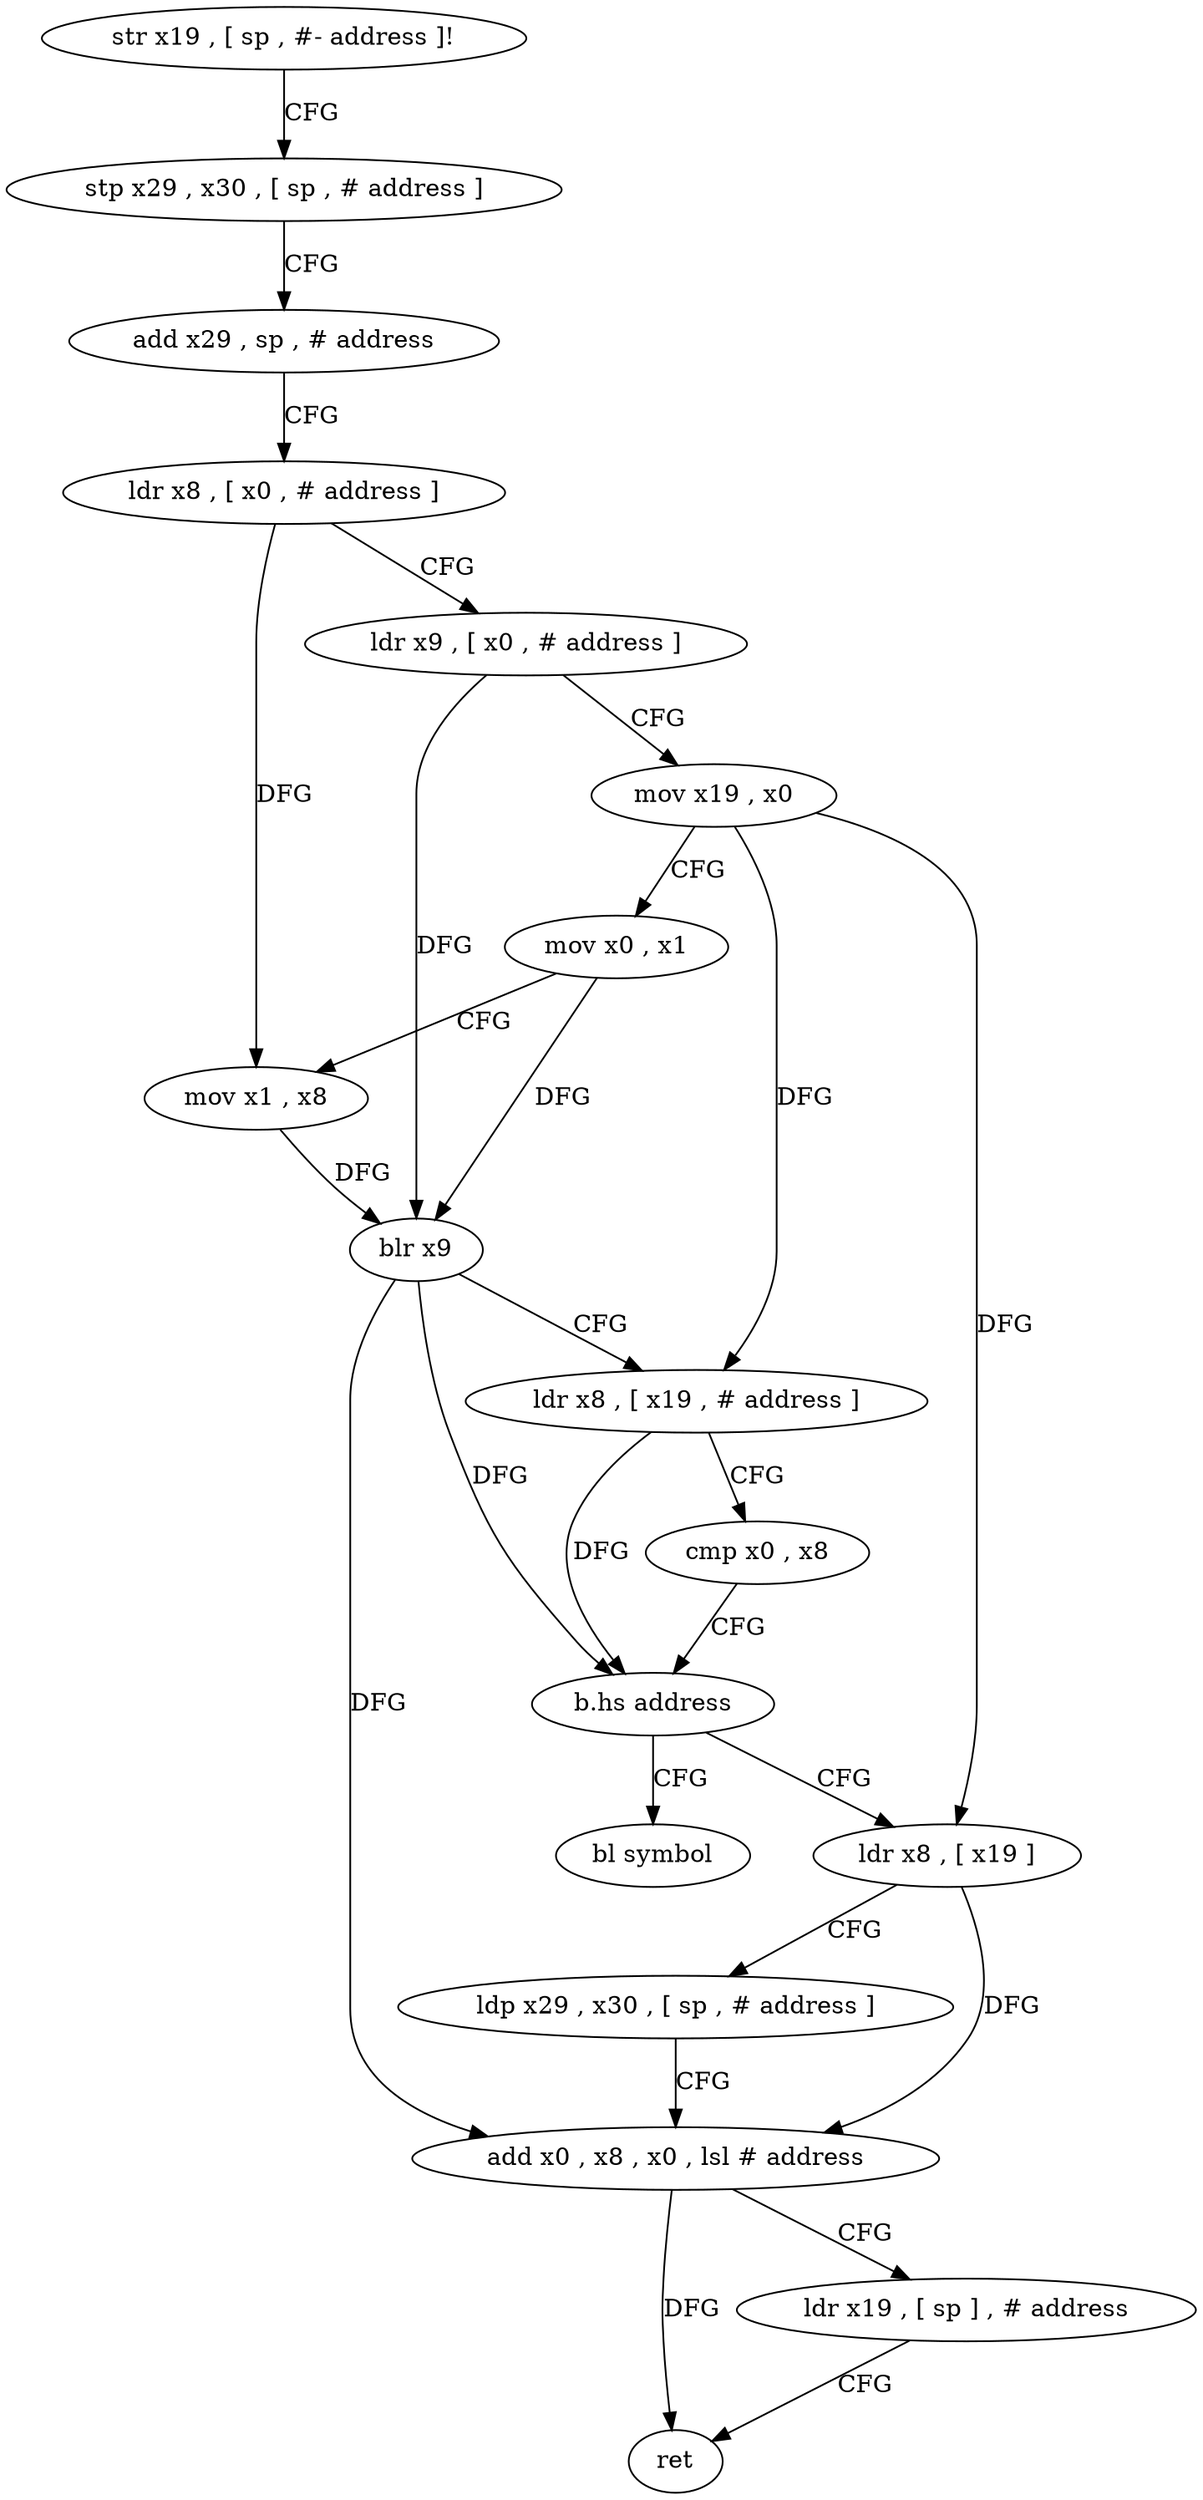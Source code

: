 digraph "func" {
"4219888" [label = "str x19 , [ sp , #- address ]!" ]
"4219892" [label = "stp x29 , x30 , [ sp , # address ]" ]
"4219896" [label = "add x29 , sp , # address" ]
"4219900" [label = "ldr x8 , [ x0 , # address ]" ]
"4219904" [label = "ldr x9 , [ x0 , # address ]" ]
"4219908" [label = "mov x19 , x0" ]
"4219912" [label = "mov x0 , x1" ]
"4219916" [label = "mov x1 , x8" ]
"4219920" [label = "blr x9" ]
"4219924" [label = "ldr x8 , [ x19 , # address ]" ]
"4219928" [label = "cmp x0 , x8" ]
"4219932" [label = "b.hs address" ]
"4219956" [label = "bl symbol" ]
"4219936" [label = "ldr x8 , [ x19 ]" ]
"4219940" [label = "ldp x29 , x30 , [ sp , # address ]" ]
"4219944" [label = "add x0 , x8 , x0 , lsl # address" ]
"4219948" [label = "ldr x19 , [ sp ] , # address" ]
"4219952" [label = "ret" ]
"4219888" -> "4219892" [ label = "CFG" ]
"4219892" -> "4219896" [ label = "CFG" ]
"4219896" -> "4219900" [ label = "CFG" ]
"4219900" -> "4219904" [ label = "CFG" ]
"4219900" -> "4219916" [ label = "DFG" ]
"4219904" -> "4219908" [ label = "CFG" ]
"4219904" -> "4219920" [ label = "DFG" ]
"4219908" -> "4219912" [ label = "CFG" ]
"4219908" -> "4219924" [ label = "DFG" ]
"4219908" -> "4219936" [ label = "DFG" ]
"4219912" -> "4219916" [ label = "CFG" ]
"4219912" -> "4219920" [ label = "DFG" ]
"4219916" -> "4219920" [ label = "DFG" ]
"4219920" -> "4219924" [ label = "CFG" ]
"4219920" -> "4219932" [ label = "DFG" ]
"4219920" -> "4219944" [ label = "DFG" ]
"4219924" -> "4219928" [ label = "CFG" ]
"4219924" -> "4219932" [ label = "DFG" ]
"4219928" -> "4219932" [ label = "CFG" ]
"4219932" -> "4219956" [ label = "CFG" ]
"4219932" -> "4219936" [ label = "CFG" ]
"4219936" -> "4219940" [ label = "CFG" ]
"4219936" -> "4219944" [ label = "DFG" ]
"4219940" -> "4219944" [ label = "CFG" ]
"4219944" -> "4219948" [ label = "CFG" ]
"4219944" -> "4219952" [ label = "DFG" ]
"4219948" -> "4219952" [ label = "CFG" ]
}
